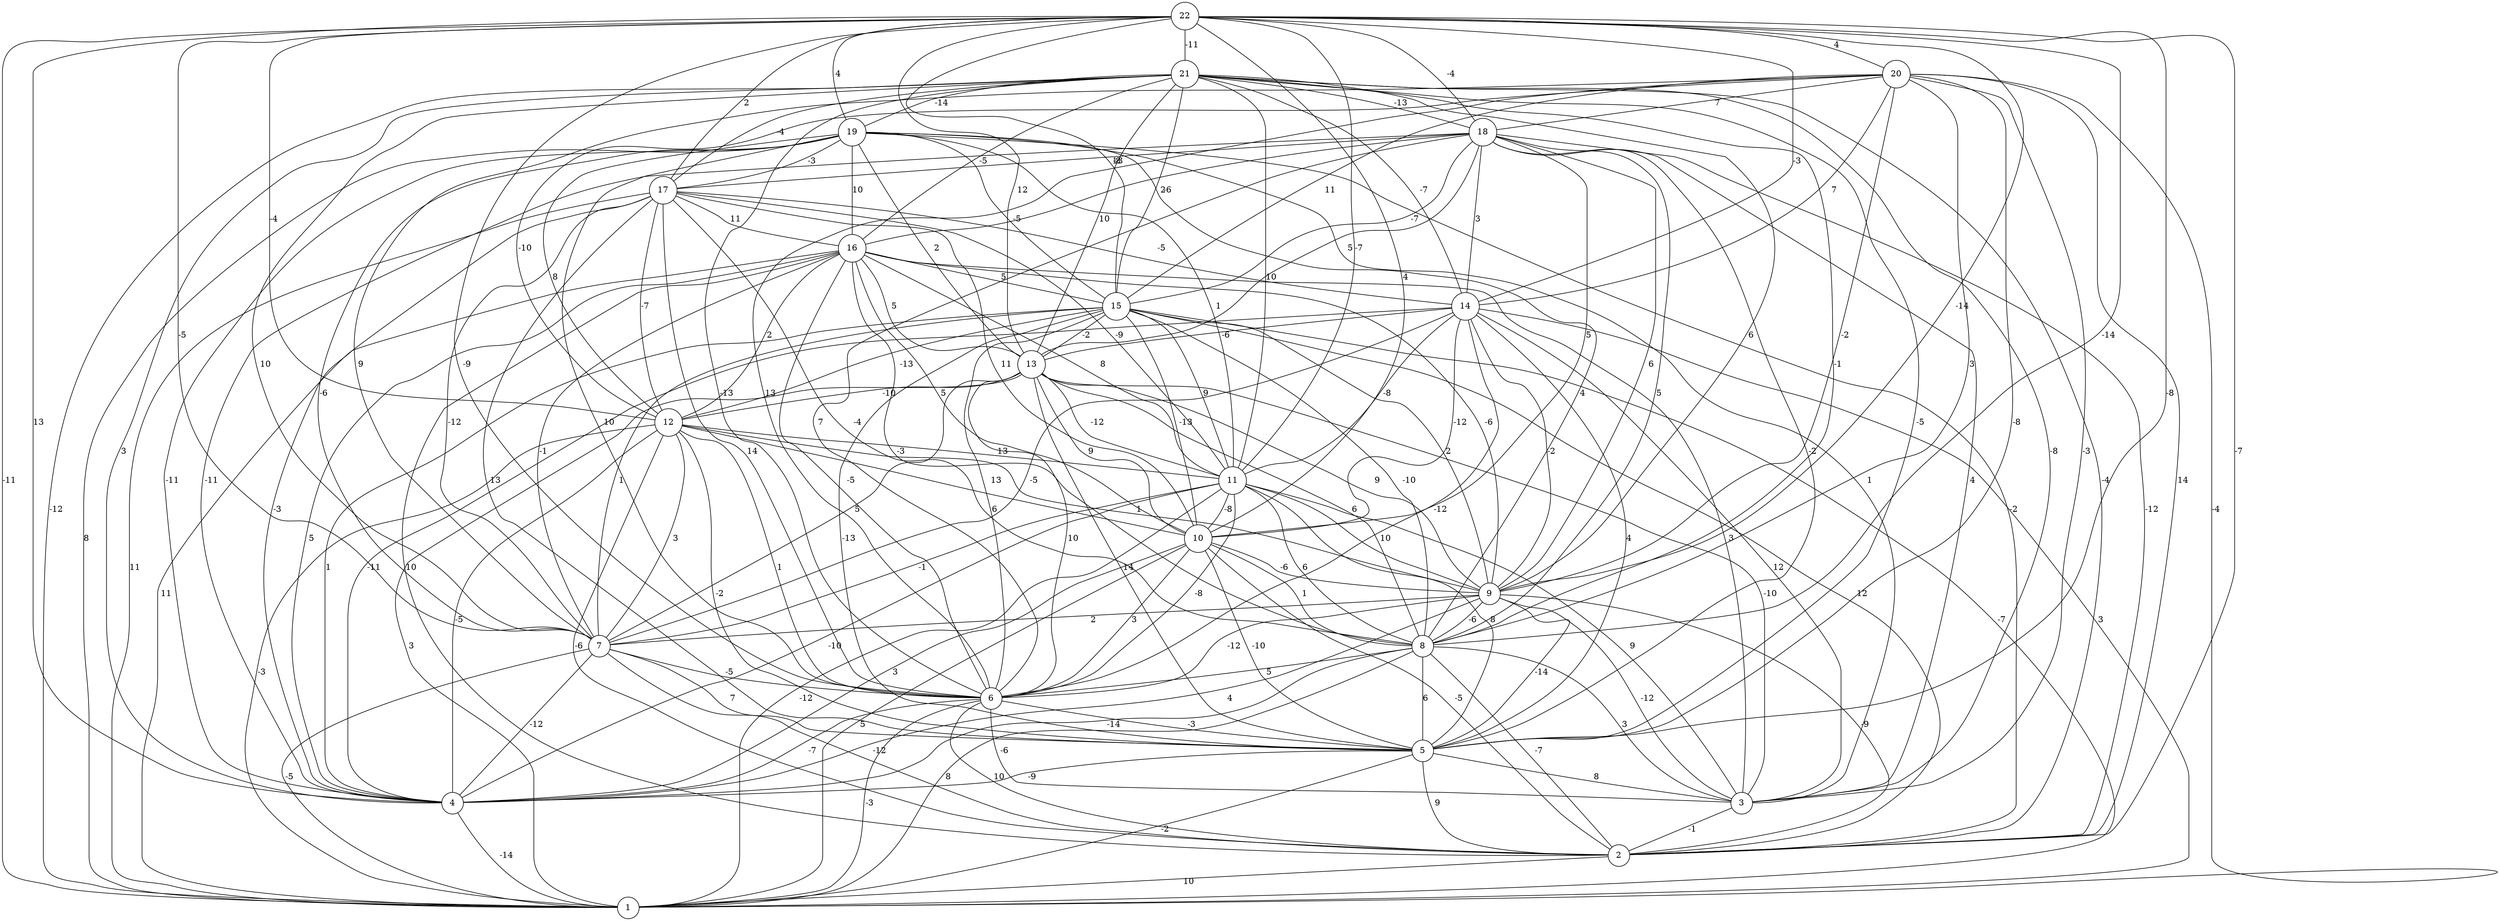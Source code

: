 graph { 
	 fontname="Helvetica,Arial,sans-serif" 
	 node [shape = circle]; 
	 22 -- 1 [label = "-11"];
	 22 -- 2 [label = "-7"];
	 22 -- 4 [label = "13"];
	 22 -- 5 [label = "-8"];
	 22 -- 6 [label = "-9"];
	 22 -- 7 [label = "-5"];
	 22 -- 8 [label = "-14"];
	 22 -- 9 [label = "-14"];
	 22 -- 10 [label = "4"];
	 22 -- 11 [label = "-7"];
	 22 -- 12 [label = "-4"];
	 22 -- 13 [label = "12"];
	 22 -- 14 [label = "-3"];
	 22 -- 15 [label = "13"];
	 22 -- 17 [label = "2"];
	 22 -- 18 [label = "-4"];
	 22 -- 19 [label = "4"];
	 22 -- 20 [label = "4"];
	 22 -- 21 [label = "-11"];
	 21 -- 1 [label = "-12"];
	 21 -- 2 [label = "-4"];
	 21 -- 3 [label = "-8"];
	 21 -- 4 [label = "3"];
	 21 -- 5 [label = "-5"];
	 21 -- 6 [label = "-13"];
	 21 -- 7 [label = "10"];
	 21 -- 8 [label = "-1"];
	 21 -- 9 [label = "6"];
	 21 -- 11 [label = "10"];
	 21 -- 13 [label = "10"];
	 21 -- 14 [label = "-7"];
	 21 -- 15 [label = "2"];
	 21 -- 16 [label = "-5"];
	 21 -- 17 [label = "-4"];
	 21 -- 18 [label = "-13"];
	 21 -- 19 [label = "-14"];
	 20 -- 1 [label = "-4"];
	 20 -- 2 [label = "14"];
	 20 -- 3 [label = "-3"];
	 20 -- 5 [label = "-8"];
	 20 -- 6 [label = "13"];
	 20 -- 7 [label = "9"];
	 20 -- 8 [label = "3"];
	 20 -- 9 [label = "-2"];
	 20 -- 12 [label = "-10"];
	 20 -- 14 [label = "7"];
	 20 -- 15 [label = "11"];
	 20 -- 18 [label = "7"];
	 19 -- 1 [label = "8"];
	 19 -- 2 [label = "-2"];
	 19 -- 3 [label = "1"];
	 19 -- 4 [label = "-11"];
	 19 -- 6 [label = "10"];
	 19 -- 7 [label = "-6"];
	 19 -- 8 [label = "4"];
	 19 -- 11 [label = "1"];
	 19 -- 12 [label = "8"];
	 19 -- 13 [label = "2"];
	 19 -- 15 [label = "-5"];
	 19 -- 16 [label = "10"];
	 19 -- 17 [label = "-3"];
	 18 -- 2 [label = "-12"];
	 18 -- 3 [label = "4"];
	 18 -- 4 [label = "-11"];
	 18 -- 5 [label = "-2"];
	 18 -- 6 [label = "7"];
	 18 -- 8 [label = "5"];
	 18 -- 9 [label = "6"];
	 18 -- 10 [label = "5"];
	 18 -- 13 [label = "5"];
	 18 -- 14 [label = "3"];
	 18 -- 15 [label = "-7"];
	 18 -- 16 [label = "-6"];
	 18 -- 17 [label = "-8"];
	 17 -- 1 [label = "11"];
	 17 -- 4 [label = "-3"];
	 17 -- 5 [label = "13"];
	 17 -- 6 [label = "14"];
	 17 -- 7 [label = "-12"];
	 17 -- 8 [label = "-4"];
	 17 -- 10 [label = "11"];
	 17 -- 11 [label = "-9"];
	 17 -- 12 [label = "-7"];
	 17 -- 14 [label = "-5"];
	 17 -- 16 [label = "11"];
	 16 -- 1 [label = "11"];
	 16 -- 2 [label = "10"];
	 16 -- 3 [label = "3"];
	 16 -- 4 [label = "5"];
	 16 -- 6 [label = "-5"];
	 16 -- 7 [label = "-1"];
	 16 -- 8 [label = "-3"];
	 16 -- 9 [label = "-6"];
	 16 -- 10 [label = "5"];
	 16 -- 11 [label = "8"];
	 16 -- 12 [label = "2"];
	 16 -- 13 [label = "5"];
	 16 -- 15 [label = "5"];
	 15 -- 1 [label = "-7"];
	 15 -- 2 [label = "12"];
	 15 -- 4 [label = "1"];
	 15 -- 5 [label = "-13"];
	 15 -- 6 [label = "6"];
	 15 -- 7 [label = "1"];
	 15 -- 8 [label = "-10"];
	 15 -- 9 [label = "2"];
	 15 -- 10 [label = "-13"];
	 15 -- 11 [label = "9"];
	 15 -- 12 [label = "-13"];
	 15 -- 13 [label = "-2"];
	 14 -- 1 [label = "3"];
	 14 -- 3 [label = "12"];
	 14 -- 4 [label = "-11"];
	 14 -- 5 [label = "4"];
	 14 -- 6 [label = "-12"];
	 14 -- 7 [label = "-5"];
	 14 -- 9 [label = "-2"];
	 14 -- 10 [label = "-12"];
	 14 -- 11 [label = "-8"];
	 14 -- 13 [label = "-6"];
	 13 -- 1 [label = "3"];
	 13 -- 3 [label = "-10"];
	 13 -- 5 [label = "14"];
	 13 -- 6 [label = "10"];
	 13 -- 7 [label = "5"];
	 13 -- 8 [label = "6"];
	 13 -- 9 [label = "9"];
	 13 -- 10 [label = "9"];
	 13 -- 11 [label = "-12"];
	 13 -- 12 [label = "-10"];
	 12 -- 1 [label = "-3"];
	 12 -- 2 [label = "-6"];
	 12 -- 4 [label = "-5"];
	 12 -- 5 [label = "-2"];
	 12 -- 6 [label = "1"];
	 12 -- 7 [label = "3"];
	 12 -- 9 [label = "1"];
	 12 -- 10 [label = "13"];
	 12 -- 11 [label = "13"];
	 11 -- 1 [label = "-12"];
	 11 -- 3 [label = "9"];
	 11 -- 4 [label = "-10"];
	 11 -- 5 [label = "8"];
	 11 -- 6 [label = "-8"];
	 11 -- 7 [label = "-1"];
	 11 -- 8 [label = "6"];
	 11 -- 9 [label = "10"];
	 11 -- 10 [label = "-8"];
	 10 -- 1 [label = "5"];
	 10 -- 2 [label = "-5"];
	 10 -- 4 [label = "3"];
	 10 -- 5 [label = "-10"];
	 10 -- 6 [label = "3"];
	 10 -- 8 [label = "1"];
	 10 -- 9 [label = "-6"];
	 9 -- 2 [label = "-9"];
	 9 -- 3 [label = "-12"];
	 9 -- 4 [label = "4"];
	 9 -- 5 [label = "-14"];
	 9 -- 6 [label = "-12"];
	 9 -- 7 [label = "2"];
	 9 -- 8 [label = "-6"];
	 8 -- 1 [label = "8"];
	 8 -- 2 [label = "-7"];
	 8 -- 3 [label = "3"];
	 8 -- 4 [label = "-14"];
	 8 -- 5 [label = "6"];
	 8 -- 6 [label = "5"];
	 7 -- 1 [label = "-5"];
	 7 -- 2 [label = "-12"];
	 7 -- 4 [label = "-12"];
	 7 -- 5 [label = "7"];
	 7 -- 6 [label = "-5"];
	 6 -- 1 [label = "-3"];
	 6 -- 2 [label = "10"];
	 6 -- 3 [label = "-6"];
	 6 -- 4 [label = "-7"];
	 6 -- 5 [label = "-3"];
	 5 -- 1 [label = "-2"];
	 5 -- 2 [label = "9"];
	 5 -- 3 [label = "8"];
	 5 -- 4 [label = "-9"];
	 4 -- 1 [label = "-14"];
	 3 -- 2 [label = "-1"];
	 2 -- 1 [label = "10"];
	 1;
	 2;
	 3;
	 4;
	 5;
	 6;
	 7;
	 8;
	 9;
	 10;
	 11;
	 12;
	 13;
	 14;
	 15;
	 16;
	 17;
	 18;
	 19;
	 20;
	 21;
	 22;
}
